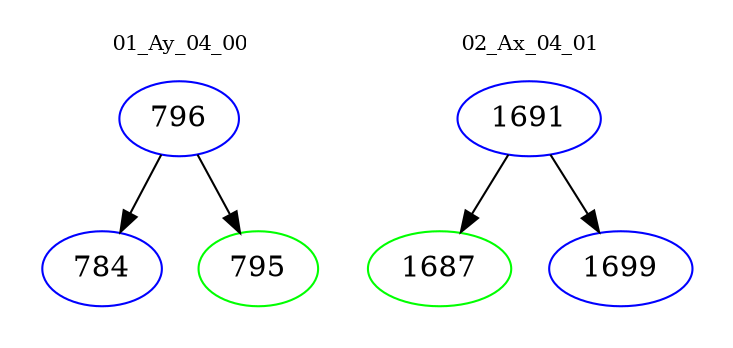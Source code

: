 digraph{
subgraph cluster_0 {
color = white
label = "01_Ay_04_00";
fontsize=10;
T0_796 [label="796", color="blue"]
T0_796 -> T0_784 [color="black"]
T0_784 [label="784", color="blue"]
T0_796 -> T0_795 [color="black"]
T0_795 [label="795", color="green"]
}
subgraph cluster_1 {
color = white
label = "02_Ax_04_01";
fontsize=10;
T1_1691 [label="1691", color="blue"]
T1_1691 -> T1_1687 [color="black"]
T1_1687 [label="1687", color="green"]
T1_1691 -> T1_1699 [color="black"]
T1_1699 [label="1699", color="blue"]
}
}
